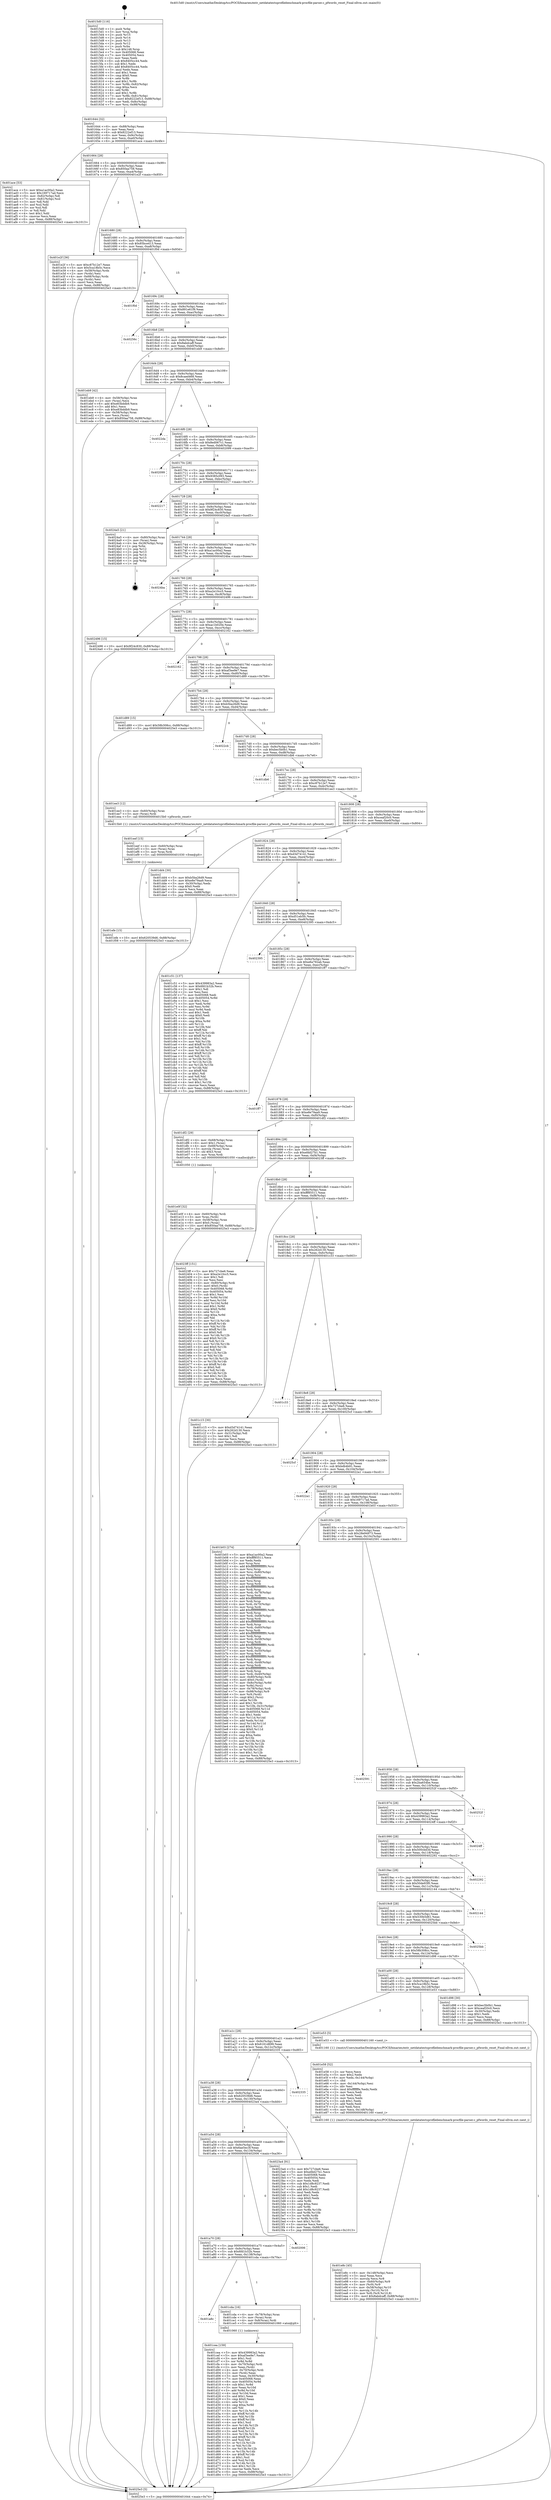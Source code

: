 digraph "0x4015d0" {
  label = "0x4015d0 (/mnt/c/Users/mathe/Desktop/tcc/POCII/binaries/extr_netdatatestsprofilebenchmark-procfile-parser.c_pfwords_reset_Final-ollvm.out::main(0))"
  labelloc = "t"
  node[shape=record]

  Entry [label="",width=0.3,height=0.3,shape=circle,fillcolor=black,style=filled]
  "0x401644" [label="{
     0x401644 [32]\l
     | [instrs]\l
     &nbsp;&nbsp;0x401644 \<+6\>: mov -0x88(%rbp),%eax\l
     &nbsp;&nbsp;0x40164a \<+2\>: mov %eax,%ecx\l
     &nbsp;&nbsp;0x40164c \<+6\>: sub $0x8222ef13,%ecx\l
     &nbsp;&nbsp;0x401652 \<+6\>: mov %eax,-0x9c(%rbp)\l
     &nbsp;&nbsp;0x401658 \<+6\>: mov %ecx,-0xa0(%rbp)\l
     &nbsp;&nbsp;0x40165e \<+6\>: je 0000000000401ace \<main+0x4fe\>\l
  }"]
  "0x401ace" [label="{
     0x401ace [53]\l
     | [instrs]\l
     &nbsp;&nbsp;0x401ace \<+5\>: mov $0xa1ac00a2,%eax\l
     &nbsp;&nbsp;0x401ad3 \<+5\>: mov $0x169717ad,%ecx\l
     &nbsp;&nbsp;0x401ad8 \<+6\>: mov -0x82(%rbp),%dl\l
     &nbsp;&nbsp;0x401ade \<+7\>: mov -0x81(%rbp),%sil\l
     &nbsp;&nbsp;0x401ae5 \<+3\>: mov %dl,%dil\l
     &nbsp;&nbsp;0x401ae8 \<+3\>: and %sil,%dil\l
     &nbsp;&nbsp;0x401aeb \<+3\>: xor %sil,%dl\l
     &nbsp;&nbsp;0x401aee \<+3\>: or %dl,%dil\l
     &nbsp;&nbsp;0x401af1 \<+4\>: test $0x1,%dil\l
     &nbsp;&nbsp;0x401af5 \<+3\>: cmovne %ecx,%eax\l
     &nbsp;&nbsp;0x401af8 \<+6\>: mov %eax,-0x88(%rbp)\l
     &nbsp;&nbsp;0x401afe \<+5\>: jmp 00000000004025e3 \<main+0x1013\>\l
  }"]
  "0x401664" [label="{
     0x401664 [28]\l
     | [instrs]\l
     &nbsp;&nbsp;0x401664 \<+5\>: jmp 0000000000401669 \<main+0x99\>\l
     &nbsp;&nbsp;0x401669 \<+6\>: mov -0x9c(%rbp),%eax\l
     &nbsp;&nbsp;0x40166f \<+5\>: sub $0x850aa758,%eax\l
     &nbsp;&nbsp;0x401674 \<+6\>: mov %eax,-0xa4(%rbp)\l
     &nbsp;&nbsp;0x40167a \<+6\>: je 0000000000401e2f \<main+0x85f\>\l
  }"]
  "0x4025e3" [label="{
     0x4025e3 [5]\l
     | [instrs]\l
     &nbsp;&nbsp;0x4025e3 \<+5\>: jmp 0000000000401644 \<main+0x74\>\l
  }"]
  "0x4015d0" [label="{
     0x4015d0 [116]\l
     | [instrs]\l
     &nbsp;&nbsp;0x4015d0 \<+1\>: push %rbp\l
     &nbsp;&nbsp;0x4015d1 \<+3\>: mov %rsp,%rbp\l
     &nbsp;&nbsp;0x4015d4 \<+2\>: push %r15\l
     &nbsp;&nbsp;0x4015d6 \<+2\>: push %r14\l
     &nbsp;&nbsp;0x4015d8 \<+2\>: push %r13\l
     &nbsp;&nbsp;0x4015da \<+2\>: push %r12\l
     &nbsp;&nbsp;0x4015dc \<+1\>: push %rbx\l
     &nbsp;&nbsp;0x4015dd \<+7\>: sub $0x148,%rsp\l
     &nbsp;&nbsp;0x4015e4 \<+7\>: mov 0x405068,%eax\l
     &nbsp;&nbsp;0x4015eb \<+7\>: mov 0x405054,%ecx\l
     &nbsp;&nbsp;0x4015f2 \<+2\>: mov %eax,%edx\l
     &nbsp;&nbsp;0x4015f4 \<+6\>: sub $0x8405cc44,%edx\l
     &nbsp;&nbsp;0x4015fa \<+3\>: sub $0x1,%edx\l
     &nbsp;&nbsp;0x4015fd \<+6\>: add $0x8405cc44,%edx\l
     &nbsp;&nbsp;0x401603 \<+3\>: imul %edx,%eax\l
     &nbsp;&nbsp;0x401606 \<+3\>: and $0x1,%eax\l
     &nbsp;&nbsp;0x401609 \<+3\>: cmp $0x0,%eax\l
     &nbsp;&nbsp;0x40160c \<+4\>: sete %r8b\l
     &nbsp;&nbsp;0x401610 \<+4\>: and $0x1,%r8b\l
     &nbsp;&nbsp;0x401614 \<+7\>: mov %r8b,-0x82(%rbp)\l
     &nbsp;&nbsp;0x40161b \<+3\>: cmp $0xa,%ecx\l
     &nbsp;&nbsp;0x40161e \<+4\>: setl %r8b\l
     &nbsp;&nbsp;0x401622 \<+4\>: and $0x1,%r8b\l
     &nbsp;&nbsp;0x401626 \<+7\>: mov %r8b,-0x81(%rbp)\l
     &nbsp;&nbsp;0x40162d \<+10\>: movl $0x8222ef13,-0x88(%rbp)\l
     &nbsp;&nbsp;0x401637 \<+6\>: mov %edi,-0x8c(%rbp)\l
     &nbsp;&nbsp;0x40163d \<+7\>: mov %rsi,-0x98(%rbp)\l
  }"]
  Exit [label="",width=0.3,height=0.3,shape=circle,fillcolor=black,style=filled,peripheries=2]
  "0x401e2f" [label="{
     0x401e2f [36]\l
     | [instrs]\l
     &nbsp;&nbsp;0x401e2f \<+5\>: mov $0xc87b12e7,%eax\l
     &nbsp;&nbsp;0x401e34 \<+5\>: mov $0x5ca18b5c,%ecx\l
     &nbsp;&nbsp;0x401e39 \<+4\>: mov -0x58(%rbp),%rdx\l
     &nbsp;&nbsp;0x401e3d \<+2\>: mov (%rdx),%esi\l
     &nbsp;&nbsp;0x401e3f \<+4\>: mov -0x68(%rbp),%rdx\l
     &nbsp;&nbsp;0x401e43 \<+2\>: cmp (%rdx),%esi\l
     &nbsp;&nbsp;0x401e45 \<+3\>: cmovl %ecx,%eax\l
     &nbsp;&nbsp;0x401e48 \<+6\>: mov %eax,-0x88(%rbp)\l
     &nbsp;&nbsp;0x401e4e \<+5\>: jmp 00000000004025e3 \<main+0x1013\>\l
  }"]
  "0x401680" [label="{
     0x401680 [28]\l
     | [instrs]\l
     &nbsp;&nbsp;0x401680 \<+5\>: jmp 0000000000401685 \<main+0xb5\>\l
     &nbsp;&nbsp;0x401685 \<+6\>: mov -0x9c(%rbp),%eax\l
     &nbsp;&nbsp;0x40168b \<+5\>: sub $0x85bce413,%eax\l
     &nbsp;&nbsp;0x401690 \<+6\>: mov %eax,-0xa8(%rbp)\l
     &nbsp;&nbsp;0x401696 \<+6\>: je 0000000000401f0d \<main+0x93d\>\l
  }"]
  "0x401efe" [label="{
     0x401efe [15]\l
     | [instrs]\l
     &nbsp;&nbsp;0x401efe \<+10\>: movl $0x620539d6,-0x88(%rbp)\l
     &nbsp;&nbsp;0x401f08 \<+5\>: jmp 00000000004025e3 \<main+0x1013\>\l
  }"]
  "0x401f0d" [label="{
     0x401f0d\l
  }", style=dashed]
  "0x40169c" [label="{
     0x40169c [28]\l
     | [instrs]\l
     &nbsp;&nbsp;0x40169c \<+5\>: jmp 00000000004016a1 \<main+0xd1\>\l
     &nbsp;&nbsp;0x4016a1 \<+6\>: mov -0x9c(%rbp),%eax\l
     &nbsp;&nbsp;0x4016a7 \<+5\>: sub $0x891e61f9,%eax\l
     &nbsp;&nbsp;0x4016ac \<+6\>: mov %eax,-0xac(%rbp)\l
     &nbsp;&nbsp;0x4016b2 \<+6\>: je 000000000040256c \<main+0xf9c\>\l
  }"]
  "0x401eef" [label="{
     0x401eef [15]\l
     | [instrs]\l
     &nbsp;&nbsp;0x401eef \<+4\>: mov -0x60(%rbp),%rax\l
     &nbsp;&nbsp;0x401ef3 \<+3\>: mov (%rax),%rax\l
     &nbsp;&nbsp;0x401ef6 \<+3\>: mov %rax,%rdi\l
     &nbsp;&nbsp;0x401ef9 \<+5\>: call 0000000000401030 \<free@plt\>\l
     | [calls]\l
     &nbsp;&nbsp;0x401030 \{1\} (unknown)\l
  }"]
  "0x40256c" [label="{
     0x40256c\l
  }", style=dashed]
  "0x4016b8" [label="{
     0x4016b8 [28]\l
     | [instrs]\l
     &nbsp;&nbsp;0x4016b8 \<+5\>: jmp 00000000004016bd \<main+0xed\>\l
     &nbsp;&nbsp;0x4016bd \<+6\>: mov -0x9c(%rbp),%eax\l
     &nbsp;&nbsp;0x4016c3 \<+5\>: sub $0x8abdcaff,%eax\l
     &nbsp;&nbsp;0x4016c8 \<+6\>: mov %eax,-0xb0(%rbp)\l
     &nbsp;&nbsp;0x4016ce \<+6\>: je 0000000000401eb9 \<main+0x8e9\>\l
  }"]
  "0x401e8c" [label="{
     0x401e8c [45]\l
     | [instrs]\l
     &nbsp;&nbsp;0x401e8c \<+6\>: mov -0x148(%rbp),%ecx\l
     &nbsp;&nbsp;0x401e92 \<+3\>: imul %eax,%ecx\l
     &nbsp;&nbsp;0x401e95 \<+3\>: movslq %ecx,%r8\l
     &nbsp;&nbsp;0x401e98 \<+4\>: mov -0x60(%rbp),%r9\l
     &nbsp;&nbsp;0x401e9c \<+3\>: mov (%r9),%r9\l
     &nbsp;&nbsp;0x401e9f \<+4\>: mov -0x58(%rbp),%r10\l
     &nbsp;&nbsp;0x401ea3 \<+3\>: movslq (%r10),%r10\l
     &nbsp;&nbsp;0x401ea6 \<+4\>: mov %r8,(%r9,%r10,8)\l
     &nbsp;&nbsp;0x401eaa \<+10\>: movl $0x8abdcaff,-0x88(%rbp)\l
     &nbsp;&nbsp;0x401eb4 \<+5\>: jmp 00000000004025e3 \<main+0x1013\>\l
  }"]
  "0x401eb9" [label="{
     0x401eb9 [42]\l
     | [instrs]\l
     &nbsp;&nbsp;0x401eb9 \<+4\>: mov -0x58(%rbp),%rax\l
     &nbsp;&nbsp;0x401ebd \<+2\>: mov (%rax),%ecx\l
     &nbsp;&nbsp;0x401ebf \<+6\>: add $0xe83bddb9,%ecx\l
     &nbsp;&nbsp;0x401ec5 \<+3\>: add $0x1,%ecx\l
     &nbsp;&nbsp;0x401ec8 \<+6\>: sub $0xe83bddb9,%ecx\l
     &nbsp;&nbsp;0x401ece \<+4\>: mov -0x58(%rbp),%rax\l
     &nbsp;&nbsp;0x401ed2 \<+2\>: mov %ecx,(%rax)\l
     &nbsp;&nbsp;0x401ed4 \<+10\>: movl $0x850aa758,-0x88(%rbp)\l
     &nbsp;&nbsp;0x401ede \<+5\>: jmp 00000000004025e3 \<main+0x1013\>\l
  }"]
  "0x4016d4" [label="{
     0x4016d4 [28]\l
     | [instrs]\l
     &nbsp;&nbsp;0x4016d4 \<+5\>: jmp 00000000004016d9 \<main+0x109\>\l
     &nbsp;&nbsp;0x4016d9 \<+6\>: mov -0x9c(%rbp),%eax\l
     &nbsp;&nbsp;0x4016df \<+5\>: sub $0x8caed468,%eax\l
     &nbsp;&nbsp;0x4016e4 \<+6\>: mov %eax,-0xb4(%rbp)\l
     &nbsp;&nbsp;0x4016ea \<+6\>: je 00000000004022da \<main+0xd0a\>\l
  }"]
  "0x401e58" [label="{
     0x401e58 [52]\l
     | [instrs]\l
     &nbsp;&nbsp;0x401e58 \<+2\>: xor %ecx,%ecx\l
     &nbsp;&nbsp;0x401e5a \<+5\>: mov $0x2,%edx\l
     &nbsp;&nbsp;0x401e5f \<+6\>: mov %edx,-0x144(%rbp)\l
     &nbsp;&nbsp;0x401e65 \<+1\>: cltd\l
     &nbsp;&nbsp;0x401e66 \<+6\>: mov -0x144(%rbp),%esi\l
     &nbsp;&nbsp;0x401e6c \<+2\>: idiv %esi\l
     &nbsp;&nbsp;0x401e6e \<+6\>: imul $0xfffffffe,%edx,%edx\l
     &nbsp;&nbsp;0x401e74 \<+2\>: mov %ecx,%edi\l
     &nbsp;&nbsp;0x401e76 \<+2\>: sub %edx,%edi\l
     &nbsp;&nbsp;0x401e78 \<+2\>: mov %ecx,%edx\l
     &nbsp;&nbsp;0x401e7a \<+3\>: sub $0x1,%edx\l
     &nbsp;&nbsp;0x401e7d \<+2\>: add %edx,%edi\l
     &nbsp;&nbsp;0x401e7f \<+2\>: sub %edi,%ecx\l
     &nbsp;&nbsp;0x401e81 \<+6\>: mov %ecx,-0x148(%rbp)\l
     &nbsp;&nbsp;0x401e87 \<+5\>: call 0000000000401160 \<next_i\>\l
     | [calls]\l
     &nbsp;&nbsp;0x401160 \{1\} (/mnt/c/Users/mathe/Desktop/tcc/POCII/binaries/extr_netdatatestsprofilebenchmark-procfile-parser.c_pfwords_reset_Final-ollvm.out::next_i)\l
  }"]
  "0x4022da" [label="{
     0x4022da\l
  }", style=dashed]
  "0x4016f0" [label="{
     0x4016f0 [28]\l
     | [instrs]\l
     &nbsp;&nbsp;0x4016f0 \<+5\>: jmp 00000000004016f5 \<main+0x125\>\l
     &nbsp;&nbsp;0x4016f5 \<+6\>: mov -0x9c(%rbp),%eax\l
     &nbsp;&nbsp;0x4016fb \<+5\>: sub $0x8ed067c1,%eax\l
     &nbsp;&nbsp;0x401700 \<+6\>: mov %eax,-0xb8(%rbp)\l
     &nbsp;&nbsp;0x401706 \<+6\>: je 0000000000402099 \<main+0xac9\>\l
  }"]
  "0x401e0f" [label="{
     0x401e0f [32]\l
     | [instrs]\l
     &nbsp;&nbsp;0x401e0f \<+4\>: mov -0x60(%rbp),%rdi\l
     &nbsp;&nbsp;0x401e13 \<+3\>: mov %rax,(%rdi)\l
     &nbsp;&nbsp;0x401e16 \<+4\>: mov -0x58(%rbp),%rax\l
     &nbsp;&nbsp;0x401e1a \<+6\>: movl $0x0,(%rax)\l
     &nbsp;&nbsp;0x401e20 \<+10\>: movl $0x850aa758,-0x88(%rbp)\l
     &nbsp;&nbsp;0x401e2a \<+5\>: jmp 00000000004025e3 \<main+0x1013\>\l
  }"]
  "0x402099" [label="{
     0x402099\l
  }", style=dashed]
  "0x40170c" [label="{
     0x40170c [28]\l
     | [instrs]\l
     &nbsp;&nbsp;0x40170c \<+5\>: jmp 0000000000401711 \<main+0x141\>\l
     &nbsp;&nbsp;0x401711 \<+6\>: mov -0x9c(%rbp),%eax\l
     &nbsp;&nbsp;0x401717 \<+5\>: sub $0x9385c093,%eax\l
     &nbsp;&nbsp;0x40171c \<+6\>: mov %eax,-0xbc(%rbp)\l
     &nbsp;&nbsp;0x401722 \<+6\>: je 0000000000402217 \<main+0xc47\>\l
  }"]
  "0x401cea" [label="{
     0x401cea [159]\l
     | [instrs]\l
     &nbsp;&nbsp;0x401cea \<+5\>: mov $0x439983a2,%ecx\l
     &nbsp;&nbsp;0x401cef \<+5\>: mov $0xaf3ee9e7,%edx\l
     &nbsp;&nbsp;0x401cf4 \<+3\>: mov $0x1,%sil\l
     &nbsp;&nbsp;0x401cf7 \<+3\>: xor %r8d,%r8d\l
     &nbsp;&nbsp;0x401cfa \<+4\>: mov -0x70(%rbp),%rdi\l
     &nbsp;&nbsp;0x401cfe \<+2\>: mov %eax,(%rdi)\l
     &nbsp;&nbsp;0x401d00 \<+4\>: mov -0x70(%rbp),%rdi\l
     &nbsp;&nbsp;0x401d04 \<+2\>: mov (%rdi),%eax\l
     &nbsp;&nbsp;0x401d06 \<+3\>: mov %eax,-0x30(%rbp)\l
     &nbsp;&nbsp;0x401d09 \<+7\>: mov 0x405068,%eax\l
     &nbsp;&nbsp;0x401d10 \<+8\>: mov 0x405054,%r9d\l
     &nbsp;&nbsp;0x401d18 \<+4\>: sub $0x1,%r8d\l
     &nbsp;&nbsp;0x401d1c \<+3\>: mov %eax,%r10d\l
     &nbsp;&nbsp;0x401d1f \<+3\>: add %r8d,%r10d\l
     &nbsp;&nbsp;0x401d22 \<+4\>: imul %r10d,%eax\l
     &nbsp;&nbsp;0x401d26 \<+3\>: and $0x1,%eax\l
     &nbsp;&nbsp;0x401d29 \<+3\>: cmp $0x0,%eax\l
     &nbsp;&nbsp;0x401d2c \<+4\>: sete %r11b\l
     &nbsp;&nbsp;0x401d30 \<+4\>: cmp $0xa,%r9d\l
     &nbsp;&nbsp;0x401d34 \<+3\>: setl %bl\l
     &nbsp;&nbsp;0x401d37 \<+3\>: mov %r11b,%r14b\l
     &nbsp;&nbsp;0x401d3a \<+4\>: xor $0xff,%r14b\l
     &nbsp;&nbsp;0x401d3e \<+3\>: mov %bl,%r15b\l
     &nbsp;&nbsp;0x401d41 \<+4\>: xor $0xff,%r15b\l
     &nbsp;&nbsp;0x401d45 \<+4\>: xor $0x1,%sil\l
     &nbsp;&nbsp;0x401d49 \<+3\>: mov %r14b,%r12b\l
     &nbsp;&nbsp;0x401d4c \<+4\>: and $0xff,%r12b\l
     &nbsp;&nbsp;0x401d50 \<+3\>: and %sil,%r11b\l
     &nbsp;&nbsp;0x401d53 \<+3\>: mov %r15b,%r13b\l
     &nbsp;&nbsp;0x401d56 \<+4\>: and $0xff,%r13b\l
     &nbsp;&nbsp;0x401d5a \<+3\>: and %sil,%bl\l
     &nbsp;&nbsp;0x401d5d \<+3\>: or %r11b,%r12b\l
     &nbsp;&nbsp;0x401d60 \<+3\>: or %bl,%r13b\l
     &nbsp;&nbsp;0x401d63 \<+3\>: xor %r13b,%r12b\l
     &nbsp;&nbsp;0x401d66 \<+3\>: or %r15b,%r14b\l
     &nbsp;&nbsp;0x401d69 \<+4\>: xor $0xff,%r14b\l
     &nbsp;&nbsp;0x401d6d \<+4\>: or $0x1,%sil\l
     &nbsp;&nbsp;0x401d71 \<+3\>: and %sil,%r14b\l
     &nbsp;&nbsp;0x401d74 \<+3\>: or %r14b,%r12b\l
     &nbsp;&nbsp;0x401d77 \<+4\>: test $0x1,%r12b\l
     &nbsp;&nbsp;0x401d7b \<+3\>: cmovne %edx,%ecx\l
     &nbsp;&nbsp;0x401d7e \<+6\>: mov %ecx,-0x88(%rbp)\l
     &nbsp;&nbsp;0x401d84 \<+5\>: jmp 00000000004025e3 \<main+0x1013\>\l
  }"]
  "0x402217" [label="{
     0x402217\l
  }", style=dashed]
  "0x401728" [label="{
     0x401728 [28]\l
     | [instrs]\l
     &nbsp;&nbsp;0x401728 \<+5\>: jmp 000000000040172d \<main+0x15d\>\l
     &nbsp;&nbsp;0x40172d \<+6\>: mov -0x9c(%rbp),%eax\l
     &nbsp;&nbsp;0x401733 \<+5\>: sub $0x9f24c830,%eax\l
     &nbsp;&nbsp;0x401738 \<+6\>: mov %eax,-0xc0(%rbp)\l
     &nbsp;&nbsp;0x40173e \<+6\>: je 00000000004024a5 \<main+0xed5\>\l
  }"]
  "0x401a8c" [label="{
     0x401a8c\l
  }", style=dashed]
  "0x4024a5" [label="{
     0x4024a5 [21]\l
     | [instrs]\l
     &nbsp;&nbsp;0x4024a5 \<+4\>: mov -0x80(%rbp),%rax\l
     &nbsp;&nbsp;0x4024a9 \<+2\>: mov (%rax),%eax\l
     &nbsp;&nbsp;0x4024ab \<+4\>: lea -0x28(%rbp),%rsp\l
     &nbsp;&nbsp;0x4024af \<+1\>: pop %rbx\l
     &nbsp;&nbsp;0x4024b0 \<+2\>: pop %r12\l
     &nbsp;&nbsp;0x4024b2 \<+2\>: pop %r13\l
     &nbsp;&nbsp;0x4024b4 \<+2\>: pop %r14\l
     &nbsp;&nbsp;0x4024b6 \<+2\>: pop %r15\l
     &nbsp;&nbsp;0x4024b8 \<+1\>: pop %rbp\l
     &nbsp;&nbsp;0x4024b9 \<+1\>: ret\l
  }"]
  "0x401744" [label="{
     0x401744 [28]\l
     | [instrs]\l
     &nbsp;&nbsp;0x401744 \<+5\>: jmp 0000000000401749 \<main+0x179\>\l
     &nbsp;&nbsp;0x401749 \<+6\>: mov -0x9c(%rbp),%eax\l
     &nbsp;&nbsp;0x40174f \<+5\>: sub $0xa1ac00a2,%eax\l
     &nbsp;&nbsp;0x401754 \<+6\>: mov %eax,-0xc4(%rbp)\l
     &nbsp;&nbsp;0x40175a \<+6\>: je 00000000004024ba \<main+0xeea\>\l
  }"]
  "0x401cda" [label="{
     0x401cda [16]\l
     | [instrs]\l
     &nbsp;&nbsp;0x401cda \<+4\>: mov -0x78(%rbp),%rax\l
     &nbsp;&nbsp;0x401cde \<+3\>: mov (%rax),%rax\l
     &nbsp;&nbsp;0x401ce1 \<+4\>: mov 0x8(%rax),%rdi\l
     &nbsp;&nbsp;0x401ce5 \<+5\>: call 0000000000401060 \<atoi@plt\>\l
     | [calls]\l
     &nbsp;&nbsp;0x401060 \{1\} (unknown)\l
  }"]
  "0x4024ba" [label="{
     0x4024ba\l
  }", style=dashed]
  "0x401760" [label="{
     0x401760 [28]\l
     | [instrs]\l
     &nbsp;&nbsp;0x401760 \<+5\>: jmp 0000000000401765 \<main+0x195\>\l
     &nbsp;&nbsp;0x401765 \<+6\>: mov -0x9c(%rbp),%eax\l
     &nbsp;&nbsp;0x40176b \<+5\>: sub $0xa2e10cc5,%eax\l
     &nbsp;&nbsp;0x401770 \<+6\>: mov %eax,-0xc8(%rbp)\l
     &nbsp;&nbsp;0x401776 \<+6\>: je 0000000000402496 \<main+0xec6\>\l
  }"]
  "0x401a70" [label="{
     0x401a70 [28]\l
     | [instrs]\l
     &nbsp;&nbsp;0x401a70 \<+5\>: jmp 0000000000401a75 \<main+0x4a5\>\l
     &nbsp;&nbsp;0x401a75 \<+6\>: mov -0x9c(%rbp),%eax\l
     &nbsp;&nbsp;0x401a7b \<+5\>: sub $0x6fd1b32b,%eax\l
     &nbsp;&nbsp;0x401a80 \<+6\>: mov %eax,-0x138(%rbp)\l
     &nbsp;&nbsp;0x401a86 \<+6\>: je 0000000000401cda \<main+0x70a\>\l
  }"]
  "0x402496" [label="{
     0x402496 [15]\l
     | [instrs]\l
     &nbsp;&nbsp;0x402496 \<+10\>: movl $0x9f24c830,-0x88(%rbp)\l
     &nbsp;&nbsp;0x4024a0 \<+5\>: jmp 00000000004025e3 \<main+0x1013\>\l
  }"]
  "0x40177c" [label="{
     0x40177c [28]\l
     | [instrs]\l
     &nbsp;&nbsp;0x40177c \<+5\>: jmp 0000000000401781 \<main+0x1b1\>\l
     &nbsp;&nbsp;0x401781 \<+6\>: mov -0x9c(%rbp),%eax\l
     &nbsp;&nbsp;0x401787 \<+5\>: sub $0xac1b020e,%eax\l
     &nbsp;&nbsp;0x40178c \<+6\>: mov %eax,-0xcc(%rbp)\l
     &nbsp;&nbsp;0x401792 \<+6\>: je 0000000000402162 \<main+0xb92\>\l
  }"]
  "0x402006" [label="{
     0x402006\l
  }", style=dashed]
  "0x402162" [label="{
     0x402162\l
  }", style=dashed]
  "0x401798" [label="{
     0x401798 [28]\l
     | [instrs]\l
     &nbsp;&nbsp;0x401798 \<+5\>: jmp 000000000040179d \<main+0x1cd\>\l
     &nbsp;&nbsp;0x40179d \<+6\>: mov -0x9c(%rbp),%eax\l
     &nbsp;&nbsp;0x4017a3 \<+5\>: sub $0xaf3ee9e7,%eax\l
     &nbsp;&nbsp;0x4017a8 \<+6\>: mov %eax,-0xd0(%rbp)\l
     &nbsp;&nbsp;0x4017ae \<+6\>: je 0000000000401d89 \<main+0x7b9\>\l
  }"]
  "0x401a54" [label="{
     0x401a54 [28]\l
     | [instrs]\l
     &nbsp;&nbsp;0x401a54 \<+5\>: jmp 0000000000401a59 \<main+0x489\>\l
     &nbsp;&nbsp;0x401a59 \<+6\>: mov -0x9c(%rbp),%eax\l
     &nbsp;&nbsp;0x401a5f \<+5\>: sub $0x6ae5ec3f,%eax\l
     &nbsp;&nbsp;0x401a64 \<+6\>: mov %eax,-0x134(%rbp)\l
     &nbsp;&nbsp;0x401a6a \<+6\>: je 0000000000402006 \<main+0xa36\>\l
  }"]
  "0x401d89" [label="{
     0x401d89 [15]\l
     | [instrs]\l
     &nbsp;&nbsp;0x401d89 \<+10\>: movl $0x58b308cc,-0x88(%rbp)\l
     &nbsp;&nbsp;0x401d93 \<+5\>: jmp 00000000004025e3 \<main+0x1013\>\l
  }"]
  "0x4017b4" [label="{
     0x4017b4 [28]\l
     | [instrs]\l
     &nbsp;&nbsp;0x4017b4 \<+5\>: jmp 00000000004017b9 \<main+0x1e9\>\l
     &nbsp;&nbsp;0x4017b9 \<+6\>: mov -0x9c(%rbp),%eax\l
     &nbsp;&nbsp;0x4017bf \<+5\>: sub $0xb5ba26d9,%eax\l
     &nbsp;&nbsp;0x4017c4 \<+6\>: mov %eax,-0xd4(%rbp)\l
     &nbsp;&nbsp;0x4017ca \<+6\>: je 00000000004022cb \<main+0xcfb\>\l
  }"]
  "0x4023a4" [label="{
     0x4023a4 [91]\l
     | [instrs]\l
     &nbsp;&nbsp;0x4023a4 \<+5\>: mov $0x727cbe6,%eax\l
     &nbsp;&nbsp;0x4023a9 \<+5\>: mov $0xefdd27b1,%ecx\l
     &nbsp;&nbsp;0x4023ae \<+7\>: mov 0x405068,%edx\l
     &nbsp;&nbsp;0x4023b5 \<+7\>: mov 0x405054,%esi\l
     &nbsp;&nbsp;0x4023bc \<+2\>: mov %edx,%edi\l
     &nbsp;&nbsp;0x4023be \<+6\>: sub $0x1d8c9237,%edi\l
     &nbsp;&nbsp;0x4023c4 \<+3\>: sub $0x1,%edi\l
     &nbsp;&nbsp;0x4023c7 \<+6\>: add $0x1d8c9237,%edi\l
     &nbsp;&nbsp;0x4023cd \<+3\>: imul %edi,%edx\l
     &nbsp;&nbsp;0x4023d0 \<+3\>: and $0x1,%edx\l
     &nbsp;&nbsp;0x4023d3 \<+3\>: cmp $0x0,%edx\l
     &nbsp;&nbsp;0x4023d6 \<+4\>: sete %r8b\l
     &nbsp;&nbsp;0x4023da \<+3\>: cmp $0xa,%esi\l
     &nbsp;&nbsp;0x4023dd \<+4\>: setl %r9b\l
     &nbsp;&nbsp;0x4023e1 \<+3\>: mov %r8b,%r10b\l
     &nbsp;&nbsp;0x4023e4 \<+3\>: and %r9b,%r10b\l
     &nbsp;&nbsp;0x4023e7 \<+3\>: xor %r9b,%r8b\l
     &nbsp;&nbsp;0x4023ea \<+3\>: or %r8b,%r10b\l
     &nbsp;&nbsp;0x4023ed \<+4\>: test $0x1,%r10b\l
     &nbsp;&nbsp;0x4023f1 \<+3\>: cmovne %ecx,%eax\l
     &nbsp;&nbsp;0x4023f4 \<+6\>: mov %eax,-0x88(%rbp)\l
     &nbsp;&nbsp;0x4023fa \<+5\>: jmp 00000000004025e3 \<main+0x1013\>\l
  }"]
  "0x4022cb" [label="{
     0x4022cb\l
  }", style=dashed]
  "0x4017d0" [label="{
     0x4017d0 [28]\l
     | [instrs]\l
     &nbsp;&nbsp;0x4017d0 \<+5\>: jmp 00000000004017d5 \<main+0x205\>\l
     &nbsp;&nbsp;0x4017d5 \<+6\>: mov -0x9c(%rbp),%eax\l
     &nbsp;&nbsp;0x4017db \<+5\>: sub $0xbec5b0b1,%eax\l
     &nbsp;&nbsp;0x4017e0 \<+6\>: mov %eax,-0xd8(%rbp)\l
     &nbsp;&nbsp;0x4017e6 \<+6\>: je 0000000000401db6 \<main+0x7e6\>\l
  }"]
  "0x401a38" [label="{
     0x401a38 [28]\l
     | [instrs]\l
     &nbsp;&nbsp;0x401a38 \<+5\>: jmp 0000000000401a3d \<main+0x46d\>\l
     &nbsp;&nbsp;0x401a3d \<+6\>: mov -0x9c(%rbp),%eax\l
     &nbsp;&nbsp;0x401a43 \<+5\>: sub $0x620539d6,%eax\l
     &nbsp;&nbsp;0x401a48 \<+6\>: mov %eax,-0x130(%rbp)\l
     &nbsp;&nbsp;0x401a4e \<+6\>: je 00000000004023a4 \<main+0xdd4\>\l
  }"]
  "0x401db6" [label="{
     0x401db6\l
  }", style=dashed]
  "0x4017ec" [label="{
     0x4017ec [28]\l
     | [instrs]\l
     &nbsp;&nbsp;0x4017ec \<+5\>: jmp 00000000004017f1 \<main+0x221\>\l
     &nbsp;&nbsp;0x4017f1 \<+6\>: mov -0x9c(%rbp),%eax\l
     &nbsp;&nbsp;0x4017f7 \<+5\>: sub $0xc87b12e7,%eax\l
     &nbsp;&nbsp;0x4017fc \<+6\>: mov %eax,-0xdc(%rbp)\l
     &nbsp;&nbsp;0x401802 \<+6\>: je 0000000000401ee3 \<main+0x913\>\l
  }"]
  "0x402335" [label="{
     0x402335\l
  }", style=dashed]
  "0x401ee3" [label="{
     0x401ee3 [12]\l
     | [instrs]\l
     &nbsp;&nbsp;0x401ee3 \<+4\>: mov -0x60(%rbp),%rax\l
     &nbsp;&nbsp;0x401ee7 \<+3\>: mov (%rax),%rdi\l
     &nbsp;&nbsp;0x401eea \<+5\>: call 00000000004015b0 \<pfwords_reset\>\l
     | [calls]\l
     &nbsp;&nbsp;0x4015b0 \{1\} (/mnt/c/Users/mathe/Desktop/tcc/POCII/binaries/extr_netdatatestsprofilebenchmark-procfile-parser.c_pfwords_reset_Final-ollvm.out::pfwords_reset)\l
  }"]
  "0x401808" [label="{
     0x401808 [28]\l
     | [instrs]\l
     &nbsp;&nbsp;0x401808 \<+5\>: jmp 000000000040180d \<main+0x23d\>\l
     &nbsp;&nbsp;0x40180d \<+6\>: mov -0x9c(%rbp),%eax\l
     &nbsp;&nbsp;0x401813 \<+5\>: sub $0xceaf20c0,%eax\l
     &nbsp;&nbsp;0x401818 \<+6\>: mov %eax,-0xe0(%rbp)\l
     &nbsp;&nbsp;0x40181e \<+6\>: je 0000000000401dd4 \<main+0x804\>\l
  }"]
  "0x401a1c" [label="{
     0x401a1c [28]\l
     | [instrs]\l
     &nbsp;&nbsp;0x401a1c \<+5\>: jmp 0000000000401a21 \<main+0x451\>\l
     &nbsp;&nbsp;0x401a21 \<+6\>: mov -0x9c(%rbp),%eax\l
     &nbsp;&nbsp;0x401a27 \<+5\>: sub $0x6161d699,%eax\l
     &nbsp;&nbsp;0x401a2c \<+6\>: mov %eax,-0x12c(%rbp)\l
     &nbsp;&nbsp;0x401a32 \<+6\>: je 0000000000402335 \<main+0xd65\>\l
  }"]
  "0x401dd4" [label="{
     0x401dd4 [30]\l
     | [instrs]\l
     &nbsp;&nbsp;0x401dd4 \<+5\>: mov $0xb5ba26d9,%eax\l
     &nbsp;&nbsp;0x401dd9 \<+5\>: mov $0xe8e79aa9,%ecx\l
     &nbsp;&nbsp;0x401dde \<+3\>: mov -0x30(%rbp),%edx\l
     &nbsp;&nbsp;0x401de1 \<+3\>: cmp $0x0,%edx\l
     &nbsp;&nbsp;0x401de4 \<+3\>: cmove %ecx,%eax\l
     &nbsp;&nbsp;0x401de7 \<+6\>: mov %eax,-0x88(%rbp)\l
     &nbsp;&nbsp;0x401ded \<+5\>: jmp 00000000004025e3 \<main+0x1013\>\l
  }"]
  "0x401824" [label="{
     0x401824 [28]\l
     | [instrs]\l
     &nbsp;&nbsp;0x401824 \<+5\>: jmp 0000000000401829 \<main+0x259\>\l
     &nbsp;&nbsp;0x401829 \<+6\>: mov -0x9c(%rbp),%eax\l
     &nbsp;&nbsp;0x40182f \<+5\>: sub $0xd3d74141,%eax\l
     &nbsp;&nbsp;0x401834 \<+6\>: mov %eax,-0xe4(%rbp)\l
     &nbsp;&nbsp;0x40183a \<+6\>: je 0000000000401c51 \<main+0x681\>\l
  }"]
  "0x401e53" [label="{
     0x401e53 [5]\l
     | [instrs]\l
     &nbsp;&nbsp;0x401e53 \<+5\>: call 0000000000401160 \<next_i\>\l
     | [calls]\l
     &nbsp;&nbsp;0x401160 \{1\} (/mnt/c/Users/mathe/Desktop/tcc/POCII/binaries/extr_netdatatestsprofilebenchmark-procfile-parser.c_pfwords_reset_Final-ollvm.out::next_i)\l
  }"]
  "0x401c51" [label="{
     0x401c51 [137]\l
     | [instrs]\l
     &nbsp;&nbsp;0x401c51 \<+5\>: mov $0x439983a2,%eax\l
     &nbsp;&nbsp;0x401c56 \<+5\>: mov $0x6fd1b32b,%ecx\l
     &nbsp;&nbsp;0x401c5b \<+2\>: mov $0x1,%dl\l
     &nbsp;&nbsp;0x401c5d \<+2\>: xor %esi,%esi\l
     &nbsp;&nbsp;0x401c5f \<+7\>: mov 0x405068,%edi\l
     &nbsp;&nbsp;0x401c66 \<+8\>: mov 0x405054,%r8d\l
     &nbsp;&nbsp;0x401c6e \<+3\>: sub $0x1,%esi\l
     &nbsp;&nbsp;0x401c71 \<+3\>: mov %edi,%r9d\l
     &nbsp;&nbsp;0x401c74 \<+3\>: add %esi,%r9d\l
     &nbsp;&nbsp;0x401c77 \<+4\>: imul %r9d,%edi\l
     &nbsp;&nbsp;0x401c7b \<+3\>: and $0x1,%edi\l
     &nbsp;&nbsp;0x401c7e \<+3\>: cmp $0x0,%edi\l
     &nbsp;&nbsp;0x401c81 \<+4\>: sete %r10b\l
     &nbsp;&nbsp;0x401c85 \<+4\>: cmp $0xa,%r8d\l
     &nbsp;&nbsp;0x401c89 \<+4\>: setl %r11b\l
     &nbsp;&nbsp;0x401c8d \<+3\>: mov %r10b,%bl\l
     &nbsp;&nbsp;0x401c90 \<+3\>: xor $0xff,%bl\l
     &nbsp;&nbsp;0x401c93 \<+3\>: mov %r11b,%r14b\l
     &nbsp;&nbsp;0x401c96 \<+4\>: xor $0xff,%r14b\l
     &nbsp;&nbsp;0x401c9a \<+3\>: xor $0x1,%dl\l
     &nbsp;&nbsp;0x401c9d \<+3\>: mov %bl,%r15b\l
     &nbsp;&nbsp;0x401ca0 \<+4\>: and $0xff,%r15b\l
     &nbsp;&nbsp;0x401ca4 \<+3\>: and %dl,%r10b\l
     &nbsp;&nbsp;0x401ca7 \<+3\>: mov %r14b,%r12b\l
     &nbsp;&nbsp;0x401caa \<+4\>: and $0xff,%r12b\l
     &nbsp;&nbsp;0x401cae \<+3\>: and %dl,%r11b\l
     &nbsp;&nbsp;0x401cb1 \<+3\>: or %r10b,%r15b\l
     &nbsp;&nbsp;0x401cb4 \<+3\>: or %r11b,%r12b\l
     &nbsp;&nbsp;0x401cb7 \<+3\>: xor %r12b,%r15b\l
     &nbsp;&nbsp;0x401cba \<+3\>: or %r14b,%bl\l
     &nbsp;&nbsp;0x401cbd \<+3\>: xor $0xff,%bl\l
     &nbsp;&nbsp;0x401cc0 \<+3\>: or $0x1,%dl\l
     &nbsp;&nbsp;0x401cc3 \<+2\>: and %dl,%bl\l
     &nbsp;&nbsp;0x401cc5 \<+3\>: or %bl,%r15b\l
     &nbsp;&nbsp;0x401cc8 \<+4\>: test $0x1,%r15b\l
     &nbsp;&nbsp;0x401ccc \<+3\>: cmovne %ecx,%eax\l
     &nbsp;&nbsp;0x401ccf \<+6\>: mov %eax,-0x88(%rbp)\l
     &nbsp;&nbsp;0x401cd5 \<+5\>: jmp 00000000004025e3 \<main+0x1013\>\l
  }"]
  "0x401840" [label="{
     0x401840 [28]\l
     | [instrs]\l
     &nbsp;&nbsp;0x401840 \<+5\>: jmp 0000000000401845 \<main+0x275\>\l
     &nbsp;&nbsp;0x401845 \<+6\>: mov -0x9c(%rbp),%eax\l
     &nbsp;&nbsp;0x40184b \<+5\>: sub $0xd51eb5fc,%eax\l
     &nbsp;&nbsp;0x401850 \<+6\>: mov %eax,-0xe8(%rbp)\l
     &nbsp;&nbsp;0x401856 \<+6\>: je 0000000000402395 \<main+0xdc5\>\l
  }"]
  "0x401a00" [label="{
     0x401a00 [28]\l
     | [instrs]\l
     &nbsp;&nbsp;0x401a00 \<+5\>: jmp 0000000000401a05 \<main+0x435\>\l
     &nbsp;&nbsp;0x401a05 \<+6\>: mov -0x9c(%rbp),%eax\l
     &nbsp;&nbsp;0x401a0b \<+5\>: sub $0x5ca18b5c,%eax\l
     &nbsp;&nbsp;0x401a10 \<+6\>: mov %eax,-0x128(%rbp)\l
     &nbsp;&nbsp;0x401a16 \<+6\>: je 0000000000401e53 \<main+0x883\>\l
  }"]
  "0x402395" [label="{
     0x402395\l
  }", style=dashed]
  "0x40185c" [label="{
     0x40185c [28]\l
     | [instrs]\l
     &nbsp;&nbsp;0x40185c \<+5\>: jmp 0000000000401861 \<main+0x291\>\l
     &nbsp;&nbsp;0x401861 \<+6\>: mov -0x9c(%rbp),%eax\l
     &nbsp;&nbsp;0x401867 \<+5\>: sub $0xe6a792ab,%eax\l
     &nbsp;&nbsp;0x40186c \<+6\>: mov %eax,-0xec(%rbp)\l
     &nbsp;&nbsp;0x401872 \<+6\>: je 0000000000401ff7 \<main+0xa27\>\l
  }"]
  "0x401d98" [label="{
     0x401d98 [30]\l
     | [instrs]\l
     &nbsp;&nbsp;0x401d98 \<+5\>: mov $0xbec5b0b1,%eax\l
     &nbsp;&nbsp;0x401d9d \<+5\>: mov $0xceaf20c0,%ecx\l
     &nbsp;&nbsp;0x401da2 \<+3\>: mov -0x30(%rbp),%edx\l
     &nbsp;&nbsp;0x401da5 \<+3\>: cmp $0x1,%edx\l
     &nbsp;&nbsp;0x401da8 \<+3\>: cmovl %ecx,%eax\l
     &nbsp;&nbsp;0x401dab \<+6\>: mov %eax,-0x88(%rbp)\l
     &nbsp;&nbsp;0x401db1 \<+5\>: jmp 00000000004025e3 \<main+0x1013\>\l
  }"]
  "0x401ff7" [label="{
     0x401ff7\l
  }", style=dashed]
  "0x401878" [label="{
     0x401878 [28]\l
     | [instrs]\l
     &nbsp;&nbsp;0x401878 \<+5\>: jmp 000000000040187d \<main+0x2ad\>\l
     &nbsp;&nbsp;0x40187d \<+6\>: mov -0x9c(%rbp),%eax\l
     &nbsp;&nbsp;0x401883 \<+5\>: sub $0xe8e79aa9,%eax\l
     &nbsp;&nbsp;0x401888 \<+6\>: mov %eax,-0xf0(%rbp)\l
     &nbsp;&nbsp;0x40188e \<+6\>: je 0000000000401df2 \<main+0x822\>\l
  }"]
  "0x4019e4" [label="{
     0x4019e4 [28]\l
     | [instrs]\l
     &nbsp;&nbsp;0x4019e4 \<+5\>: jmp 00000000004019e9 \<main+0x419\>\l
     &nbsp;&nbsp;0x4019e9 \<+6\>: mov -0x9c(%rbp),%eax\l
     &nbsp;&nbsp;0x4019ef \<+5\>: sub $0x58b308cc,%eax\l
     &nbsp;&nbsp;0x4019f4 \<+6\>: mov %eax,-0x124(%rbp)\l
     &nbsp;&nbsp;0x4019fa \<+6\>: je 0000000000401d98 \<main+0x7c8\>\l
  }"]
  "0x401df2" [label="{
     0x401df2 [29]\l
     | [instrs]\l
     &nbsp;&nbsp;0x401df2 \<+4\>: mov -0x68(%rbp),%rax\l
     &nbsp;&nbsp;0x401df6 \<+6\>: movl $0x1,(%rax)\l
     &nbsp;&nbsp;0x401dfc \<+4\>: mov -0x68(%rbp),%rax\l
     &nbsp;&nbsp;0x401e00 \<+3\>: movslq (%rax),%rax\l
     &nbsp;&nbsp;0x401e03 \<+4\>: shl $0x3,%rax\l
     &nbsp;&nbsp;0x401e07 \<+3\>: mov %rax,%rdi\l
     &nbsp;&nbsp;0x401e0a \<+5\>: call 0000000000401050 \<malloc@plt\>\l
     | [calls]\l
     &nbsp;&nbsp;0x401050 \{1\} (unknown)\l
  }"]
  "0x401894" [label="{
     0x401894 [28]\l
     | [instrs]\l
     &nbsp;&nbsp;0x401894 \<+5\>: jmp 0000000000401899 \<main+0x2c9\>\l
     &nbsp;&nbsp;0x401899 \<+6\>: mov -0x9c(%rbp),%eax\l
     &nbsp;&nbsp;0x40189f \<+5\>: sub $0xefdd27b1,%eax\l
     &nbsp;&nbsp;0x4018a4 \<+6\>: mov %eax,-0xf4(%rbp)\l
     &nbsp;&nbsp;0x4018aa \<+6\>: je 00000000004023ff \<main+0xe2f\>\l
  }"]
  "0x4025bb" [label="{
     0x4025bb\l
  }", style=dashed]
  "0x4023ff" [label="{
     0x4023ff [151]\l
     | [instrs]\l
     &nbsp;&nbsp;0x4023ff \<+5\>: mov $0x727cbe6,%eax\l
     &nbsp;&nbsp;0x402404 \<+5\>: mov $0xa2e10cc5,%ecx\l
     &nbsp;&nbsp;0x402409 \<+2\>: mov $0x1,%dl\l
     &nbsp;&nbsp;0x40240b \<+2\>: xor %esi,%esi\l
     &nbsp;&nbsp;0x40240d \<+4\>: mov -0x80(%rbp),%rdi\l
     &nbsp;&nbsp;0x402411 \<+6\>: movl $0x0,(%rdi)\l
     &nbsp;&nbsp;0x402417 \<+8\>: mov 0x405068,%r8d\l
     &nbsp;&nbsp;0x40241f \<+8\>: mov 0x405054,%r9d\l
     &nbsp;&nbsp;0x402427 \<+3\>: sub $0x1,%esi\l
     &nbsp;&nbsp;0x40242a \<+3\>: mov %r8d,%r10d\l
     &nbsp;&nbsp;0x40242d \<+3\>: add %esi,%r10d\l
     &nbsp;&nbsp;0x402430 \<+4\>: imul %r10d,%r8d\l
     &nbsp;&nbsp;0x402434 \<+4\>: and $0x1,%r8d\l
     &nbsp;&nbsp;0x402438 \<+4\>: cmp $0x0,%r8d\l
     &nbsp;&nbsp;0x40243c \<+4\>: sete %r11b\l
     &nbsp;&nbsp;0x402440 \<+4\>: cmp $0xa,%r9d\l
     &nbsp;&nbsp;0x402444 \<+3\>: setl %bl\l
     &nbsp;&nbsp;0x402447 \<+3\>: mov %r11b,%r14b\l
     &nbsp;&nbsp;0x40244a \<+4\>: xor $0xff,%r14b\l
     &nbsp;&nbsp;0x40244e \<+3\>: mov %bl,%r15b\l
     &nbsp;&nbsp;0x402451 \<+4\>: xor $0xff,%r15b\l
     &nbsp;&nbsp;0x402455 \<+3\>: xor $0x0,%dl\l
     &nbsp;&nbsp;0x402458 \<+3\>: mov %r14b,%r12b\l
     &nbsp;&nbsp;0x40245b \<+4\>: and $0x0,%r12b\l
     &nbsp;&nbsp;0x40245f \<+3\>: and %dl,%r11b\l
     &nbsp;&nbsp;0x402462 \<+3\>: mov %r15b,%r13b\l
     &nbsp;&nbsp;0x402465 \<+4\>: and $0x0,%r13b\l
     &nbsp;&nbsp;0x402469 \<+2\>: and %dl,%bl\l
     &nbsp;&nbsp;0x40246b \<+3\>: or %r11b,%r12b\l
     &nbsp;&nbsp;0x40246e \<+3\>: or %bl,%r13b\l
     &nbsp;&nbsp;0x402471 \<+3\>: xor %r13b,%r12b\l
     &nbsp;&nbsp;0x402474 \<+3\>: or %r15b,%r14b\l
     &nbsp;&nbsp;0x402477 \<+4\>: xor $0xff,%r14b\l
     &nbsp;&nbsp;0x40247b \<+3\>: or $0x0,%dl\l
     &nbsp;&nbsp;0x40247e \<+3\>: and %dl,%r14b\l
     &nbsp;&nbsp;0x402481 \<+3\>: or %r14b,%r12b\l
     &nbsp;&nbsp;0x402484 \<+4\>: test $0x1,%r12b\l
     &nbsp;&nbsp;0x402488 \<+3\>: cmovne %ecx,%eax\l
     &nbsp;&nbsp;0x40248b \<+6\>: mov %eax,-0x88(%rbp)\l
     &nbsp;&nbsp;0x402491 \<+5\>: jmp 00000000004025e3 \<main+0x1013\>\l
  }"]
  "0x4018b0" [label="{
     0x4018b0 [28]\l
     | [instrs]\l
     &nbsp;&nbsp;0x4018b0 \<+5\>: jmp 00000000004018b5 \<main+0x2e5\>\l
     &nbsp;&nbsp;0x4018b5 \<+6\>: mov -0x9c(%rbp),%eax\l
     &nbsp;&nbsp;0x4018bb \<+5\>: sub $0xfff85511,%eax\l
     &nbsp;&nbsp;0x4018c0 \<+6\>: mov %eax,-0xf8(%rbp)\l
     &nbsp;&nbsp;0x4018c6 \<+6\>: je 0000000000401c15 \<main+0x645\>\l
  }"]
  "0x4019c8" [label="{
     0x4019c8 [28]\l
     | [instrs]\l
     &nbsp;&nbsp;0x4019c8 \<+5\>: jmp 00000000004019cd \<main+0x3fd\>\l
     &nbsp;&nbsp;0x4019cd \<+6\>: mov -0x9c(%rbp),%eax\l
     &nbsp;&nbsp;0x4019d3 \<+5\>: sub $0x530b5d61,%eax\l
     &nbsp;&nbsp;0x4019d8 \<+6\>: mov %eax,-0x120(%rbp)\l
     &nbsp;&nbsp;0x4019de \<+6\>: je 00000000004025bb \<main+0xfeb\>\l
  }"]
  "0x401c15" [label="{
     0x401c15 [30]\l
     | [instrs]\l
     &nbsp;&nbsp;0x401c15 \<+5\>: mov $0xd3d74141,%eax\l
     &nbsp;&nbsp;0x401c1a \<+5\>: mov $0x262d130,%ecx\l
     &nbsp;&nbsp;0x401c1f \<+3\>: mov -0x31(%rbp),%dl\l
     &nbsp;&nbsp;0x401c22 \<+3\>: test $0x1,%dl\l
     &nbsp;&nbsp;0x401c25 \<+3\>: cmovne %ecx,%eax\l
     &nbsp;&nbsp;0x401c28 \<+6\>: mov %eax,-0x88(%rbp)\l
     &nbsp;&nbsp;0x401c2e \<+5\>: jmp 00000000004025e3 \<main+0x1013\>\l
  }"]
  "0x4018cc" [label="{
     0x4018cc [28]\l
     | [instrs]\l
     &nbsp;&nbsp;0x4018cc \<+5\>: jmp 00000000004018d1 \<main+0x301\>\l
     &nbsp;&nbsp;0x4018d1 \<+6\>: mov -0x9c(%rbp),%eax\l
     &nbsp;&nbsp;0x4018d7 \<+5\>: sub $0x262d130,%eax\l
     &nbsp;&nbsp;0x4018dc \<+6\>: mov %eax,-0xfc(%rbp)\l
     &nbsp;&nbsp;0x4018e2 \<+6\>: je 0000000000401c33 \<main+0x663\>\l
  }"]
  "0x402144" [label="{
     0x402144\l
  }", style=dashed]
  "0x401c33" [label="{
     0x401c33\l
  }", style=dashed]
  "0x4018e8" [label="{
     0x4018e8 [28]\l
     | [instrs]\l
     &nbsp;&nbsp;0x4018e8 \<+5\>: jmp 00000000004018ed \<main+0x31d\>\l
     &nbsp;&nbsp;0x4018ed \<+6\>: mov -0x9c(%rbp),%eax\l
     &nbsp;&nbsp;0x4018f3 \<+5\>: sub $0x727cbe6,%eax\l
     &nbsp;&nbsp;0x4018f8 \<+6\>: mov %eax,-0x100(%rbp)\l
     &nbsp;&nbsp;0x4018fe \<+6\>: je 00000000004025cf \<main+0xfff\>\l
  }"]
  "0x4019ac" [label="{
     0x4019ac [28]\l
     | [instrs]\l
     &nbsp;&nbsp;0x4019ac \<+5\>: jmp 00000000004019b1 \<main+0x3e1\>\l
     &nbsp;&nbsp;0x4019b1 \<+6\>: mov -0x9c(%rbp),%eax\l
     &nbsp;&nbsp;0x4019b7 \<+5\>: sub $0x50de93f0,%eax\l
     &nbsp;&nbsp;0x4019bc \<+6\>: mov %eax,-0x11c(%rbp)\l
     &nbsp;&nbsp;0x4019c2 \<+6\>: je 0000000000402144 \<main+0xb74\>\l
  }"]
  "0x4025cf" [label="{
     0x4025cf\l
  }", style=dashed]
  "0x401904" [label="{
     0x401904 [28]\l
     | [instrs]\l
     &nbsp;&nbsp;0x401904 \<+5\>: jmp 0000000000401909 \<main+0x339\>\l
     &nbsp;&nbsp;0x401909 \<+6\>: mov -0x9c(%rbp),%eax\l
     &nbsp;&nbsp;0x40190f \<+5\>: sub $0xbdb4b91,%eax\l
     &nbsp;&nbsp;0x401914 \<+6\>: mov %eax,-0x104(%rbp)\l
     &nbsp;&nbsp;0x40191a \<+6\>: je 00000000004022a1 \<main+0xcd1\>\l
  }"]
  "0x402292" [label="{
     0x402292\l
  }", style=dashed]
  "0x4022a1" [label="{
     0x4022a1\l
  }", style=dashed]
  "0x401920" [label="{
     0x401920 [28]\l
     | [instrs]\l
     &nbsp;&nbsp;0x401920 \<+5\>: jmp 0000000000401925 \<main+0x355\>\l
     &nbsp;&nbsp;0x401925 \<+6\>: mov -0x9c(%rbp),%eax\l
     &nbsp;&nbsp;0x40192b \<+5\>: sub $0x169717ad,%eax\l
     &nbsp;&nbsp;0x401930 \<+6\>: mov %eax,-0x108(%rbp)\l
     &nbsp;&nbsp;0x401936 \<+6\>: je 0000000000401b03 \<main+0x533\>\l
  }"]
  "0x401990" [label="{
     0x401990 [28]\l
     | [instrs]\l
     &nbsp;&nbsp;0x401990 \<+5\>: jmp 0000000000401995 \<main+0x3c5\>\l
     &nbsp;&nbsp;0x401995 \<+6\>: mov -0x9c(%rbp),%eax\l
     &nbsp;&nbsp;0x40199b \<+5\>: sub $0x500cbd3d,%eax\l
     &nbsp;&nbsp;0x4019a0 \<+6\>: mov %eax,-0x118(%rbp)\l
     &nbsp;&nbsp;0x4019a6 \<+6\>: je 0000000000402292 \<main+0xcc2\>\l
  }"]
  "0x401b03" [label="{
     0x401b03 [274]\l
     | [instrs]\l
     &nbsp;&nbsp;0x401b03 \<+5\>: mov $0xa1ac00a2,%eax\l
     &nbsp;&nbsp;0x401b08 \<+5\>: mov $0xfff85511,%ecx\l
     &nbsp;&nbsp;0x401b0d \<+2\>: xor %edx,%edx\l
     &nbsp;&nbsp;0x401b0f \<+3\>: mov %rsp,%rsi\l
     &nbsp;&nbsp;0x401b12 \<+4\>: add $0xfffffffffffffff0,%rsi\l
     &nbsp;&nbsp;0x401b16 \<+3\>: mov %rsi,%rsp\l
     &nbsp;&nbsp;0x401b19 \<+4\>: mov %rsi,-0x80(%rbp)\l
     &nbsp;&nbsp;0x401b1d \<+3\>: mov %rsp,%rsi\l
     &nbsp;&nbsp;0x401b20 \<+4\>: add $0xfffffffffffffff0,%rsi\l
     &nbsp;&nbsp;0x401b24 \<+3\>: mov %rsi,%rsp\l
     &nbsp;&nbsp;0x401b27 \<+3\>: mov %rsp,%rdi\l
     &nbsp;&nbsp;0x401b2a \<+4\>: add $0xfffffffffffffff0,%rdi\l
     &nbsp;&nbsp;0x401b2e \<+3\>: mov %rdi,%rsp\l
     &nbsp;&nbsp;0x401b31 \<+4\>: mov %rdi,-0x78(%rbp)\l
     &nbsp;&nbsp;0x401b35 \<+3\>: mov %rsp,%rdi\l
     &nbsp;&nbsp;0x401b38 \<+4\>: add $0xfffffffffffffff0,%rdi\l
     &nbsp;&nbsp;0x401b3c \<+3\>: mov %rdi,%rsp\l
     &nbsp;&nbsp;0x401b3f \<+4\>: mov %rdi,-0x70(%rbp)\l
     &nbsp;&nbsp;0x401b43 \<+3\>: mov %rsp,%rdi\l
     &nbsp;&nbsp;0x401b46 \<+4\>: add $0xfffffffffffffff0,%rdi\l
     &nbsp;&nbsp;0x401b4a \<+3\>: mov %rdi,%rsp\l
     &nbsp;&nbsp;0x401b4d \<+4\>: mov %rdi,-0x68(%rbp)\l
     &nbsp;&nbsp;0x401b51 \<+3\>: mov %rsp,%rdi\l
     &nbsp;&nbsp;0x401b54 \<+4\>: add $0xfffffffffffffff0,%rdi\l
     &nbsp;&nbsp;0x401b58 \<+3\>: mov %rdi,%rsp\l
     &nbsp;&nbsp;0x401b5b \<+4\>: mov %rdi,-0x60(%rbp)\l
     &nbsp;&nbsp;0x401b5f \<+3\>: mov %rsp,%rdi\l
     &nbsp;&nbsp;0x401b62 \<+4\>: add $0xfffffffffffffff0,%rdi\l
     &nbsp;&nbsp;0x401b66 \<+3\>: mov %rdi,%rsp\l
     &nbsp;&nbsp;0x401b69 \<+4\>: mov %rdi,-0x58(%rbp)\l
     &nbsp;&nbsp;0x401b6d \<+3\>: mov %rsp,%rdi\l
     &nbsp;&nbsp;0x401b70 \<+4\>: add $0xfffffffffffffff0,%rdi\l
     &nbsp;&nbsp;0x401b74 \<+3\>: mov %rdi,%rsp\l
     &nbsp;&nbsp;0x401b77 \<+4\>: mov %rdi,-0x50(%rbp)\l
     &nbsp;&nbsp;0x401b7b \<+3\>: mov %rsp,%rdi\l
     &nbsp;&nbsp;0x401b7e \<+4\>: add $0xfffffffffffffff0,%rdi\l
     &nbsp;&nbsp;0x401b82 \<+3\>: mov %rdi,%rsp\l
     &nbsp;&nbsp;0x401b85 \<+4\>: mov %rdi,-0x48(%rbp)\l
     &nbsp;&nbsp;0x401b89 \<+3\>: mov %rsp,%rdi\l
     &nbsp;&nbsp;0x401b8c \<+4\>: add $0xfffffffffffffff0,%rdi\l
     &nbsp;&nbsp;0x401b90 \<+3\>: mov %rdi,%rsp\l
     &nbsp;&nbsp;0x401b93 \<+4\>: mov %rdi,-0x40(%rbp)\l
     &nbsp;&nbsp;0x401b97 \<+4\>: mov -0x80(%rbp),%rdi\l
     &nbsp;&nbsp;0x401b9b \<+6\>: movl $0x0,(%rdi)\l
     &nbsp;&nbsp;0x401ba1 \<+7\>: mov -0x8c(%rbp),%r8d\l
     &nbsp;&nbsp;0x401ba8 \<+3\>: mov %r8d,(%rsi)\l
     &nbsp;&nbsp;0x401bab \<+4\>: mov -0x78(%rbp),%rdi\l
     &nbsp;&nbsp;0x401baf \<+7\>: mov -0x98(%rbp),%r9\l
     &nbsp;&nbsp;0x401bb6 \<+3\>: mov %r9,(%rdi)\l
     &nbsp;&nbsp;0x401bb9 \<+3\>: cmpl $0x2,(%rsi)\l
     &nbsp;&nbsp;0x401bbc \<+4\>: setne %r10b\l
     &nbsp;&nbsp;0x401bc0 \<+4\>: and $0x1,%r10b\l
     &nbsp;&nbsp;0x401bc4 \<+4\>: mov %r10b,-0x31(%rbp)\l
     &nbsp;&nbsp;0x401bc8 \<+8\>: mov 0x405068,%r11d\l
     &nbsp;&nbsp;0x401bd0 \<+7\>: mov 0x405054,%ebx\l
     &nbsp;&nbsp;0x401bd7 \<+3\>: sub $0x1,%edx\l
     &nbsp;&nbsp;0x401bda \<+3\>: mov %r11d,%r14d\l
     &nbsp;&nbsp;0x401bdd \<+3\>: add %edx,%r14d\l
     &nbsp;&nbsp;0x401be0 \<+4\>: imul %r14d,%r11d\l
     &nbsp;&nbsp;0x401be4 \<+4\>: and $0x1,%r11d\l
     &nbsp;&nbsp;0x401be8 \<+4\>: cmp $0x0,%r11d\l
     &nbsp;&nbsp;0x401bec \<+4\>: sete %r10b\l
     &nbsp;&nbsp;0x401bf0 \<+3\>: cmp $0xa,%ebx\l
     &nbsp;&nbsp;0x401bf3 \<+4\>: setl %r15b\l
     &nbsp;&nbsp;0x401bf7 \<+3\>: mov %r10b,%r12b\l
     &nbsp;&nbsp;0x401bfa \<+3\>: and %r15b,%r12b\l
     &nbsp;&nbsp;0x401bfd \<+3\>: xor %r15b,%r10b\l
     &nbsp;&nbsp;0x401c00 \<+3\>: or %r10b,%r12b\l
     &nbsp;&nbsp;0x401c03 \<+4\>: test $0x1,%r12b\l
     &nbsp;&nbsp;0x401c07 \<+3\>: cmovne %ecx,%eax\l
     &nbsp;&nbsp;0x401c0a \<+6\>: mov %eax,-0x88(%rbp)\l
     &nbsp;&nbsp;0x401c10 \<+5\>: jmp 00000000004025e3 \<main+0x1013\>\l
  }"]
  "0x40193c" [label="{
     0x40193c [28]\l
     | [instrs]\l
     &nbsp;&nbsp;0x40193c \<+5\>: jmp 0000000000401941 \<main+0x371\>\l
     &nbsp;&nbsp;0x401941 \<+6\>: mov -0x9c(%rbp),%eax\l
     &nbsp;&nbsp;0x401947 \<+5\>: sub $0x28e94973,%eax\l
     &nbsp;&nbsp;0x40194c \<+6\>: mov %eax,-0x10c(%rbp)\l
     &nbsp;&nbsp;0x401952 \<+6\>: je 0000000000402591 \<main+0xfc1\>\l
  }"]
  "0x4024ff" [label="{
     0x4024ff\l
  }", style=dashed]
  "0x401974" [label="{
     0x401974 [28]\l
     | [instrs]\l
     &nbsp;&nbsp;0x401974 \<+5\>: jmp 0000000000401979 \<main+0x3a9\>\l
     &nbsp;&nbsp;0x401979 \<+6\>: mov -0x9c(%rbp),%eax\l
     &nbsp;&nbsp;0x40197f \<+5\>: sub $0x439983a2,%eax\l
     &nbsp;&nbsp;0x401984 \<+6\>: mov %eax,-0x114(%rbp)\l
     &nbsp;&nbsp;0x40198a \<+6\>: je 00000000004024ff \<main+0xf2f\>\l
  }"]
  "0x402591" [label="{
     0x402591\l
  }", style=dashed]
  "0x401958" [label="{
     0x401958 [28]\l
     | [instrs]\l
     &nbsp;&nbsp;0x401958 \<+5\>: jmp 000000000040195d \<main+0x38d\>\l
     &nbsp;&nbsp;0x40195d \<+6\>: mov -0x9c(%rbp),%eax\l
     &nbsp;&nbsp;0x401963 \<+5\>: sub $0x2ba654be,%eax\l
     &nbsp;&nbsp;0x401968 \<+6\>: mov %eax,-0x110(%rbp)\l
     &nbsp;&nbsp;0x40196e \<+6\>: je 000000000040252f \<main+0xf5f\>\l
  }"]
  "0x40252f" [label="{
     0x40252f\l
  }", style=dashed]
  Entry -> "0x4015d0" [label=" 1"]
  "0x401644" -> "0x401ace" [label=" 1"]
  "0x401644" -> "0x401664" [label=" 17"]
  "0x401ace" -> "0x4025e3" [label=" 1"]
  "0x4015d0" -> "0x401644" [label=" 1"]
  "0x4025e3" -> "0x401644" [label=" 17"]
  "0x4024a5" -> Exit [label=" 1"]
  "0x401664" -> "0x401e2f" [label=" 2"]
  "0x401664" -> "0x401680" [label=" 15"]
  "0x402496" -> "0x4025e3" [label=" 1"]
  "0x401680" -> "0x401f0d" [label=" 0"]
  "0x401680" -> "0x40169c" [label=" 15"]
  "0x4023ff" -> "0x4025e3" [label=" 1"]
  "0x40169c" -> "0x40256c" [label=" 0"]
  "0x40169c" -> "0x4016b8" [label=" 15"]
  "0x4023a4" -> "0x4025e3" [label=" 1"]
  "0x4016b8" -> "0x401eb9" [label=" 1"]
  "0x4016b8" -> "0x4016d4" [label=" 14"]
  "0x401efe" -> "0x4025e3" [label=" 1"]
  "0x4016d4" -> "0x4022da" [label=" 0"]
  "0x4016d4" -> "0x4016f0" [label=" 14"]
  "0x401eef" -> "0x401efe" [label=" 1"]
  "0x4016f0" -> "0x402099" [label=" 0"]
  "0x4016f0" -> "0x40170c" [label=" 14"]
  "0x401ee3" -> "0x401eef" [label=" 1"]
  "0x40170c" -> "0x402217" [label=" 0"]
  "0x40170c" -> "0x401728" [label=" 14"]
  "0x401eb9" -> "0x4025e3" [label=" 1"]
  "0x401728" -> "0x4024a5" [label=" 1"]
  "0x401728" -> "0x401744" [label=" 13"]
  "0x401e8c" -> "0x4025e3" [label=" 1"]
  "0x401744" -> "0x4024ba" [label=" 0"]
  "0x401744" -> "0x401760" [label=" 13"]
  "0x401e58" -> "0x401e8c" [label=" 1"]
  "0x401760" -> "0x402496" [label=" 1"]
  "0x401760" -> "0x40177c" [label=" 12"]
  "0x401e2f" -> "0x4025e3" [label=" 2"]
  "0x40177c" -> "0x402162" [label=" 0"]
  "0x40177c" -> "0x401798" [label=" 12"]
  "0x401e0f" -> "0x4025e3" [label=" 1"]
  "0x401798" -> "0x401d89" [label=" 1"]
  "0x401798" -> "0x4017b4" [label=" 11"]
  "0x401dd4" -> "0x4025e3" [label=" 1"]
  "0x4017b4" -> "0x4022cb" [label=" 0"]
  "0x4017b4" -> "0x4017d0" [label=" 11"]
  "0x401d98" -> "0x4025e3" [label=" 1"]
  "0x4017d0" -> "0x401db6" [label=" 0"]
  "0x4017d0" -> "0x4017ec" [label=" 11"]
  "0x401cea" -> "0x4025e3" [label=" 1"]
  "0x4017ec" -> "0x401ee3" [label=" 1"]
  "0x4017ec" -> "0x401808" [label=" 10"]
  "0x401cda" -> "0x401cea" [label=" 1"]
  "0x401808" -> "0x401dd4" [label=" 1"]
  "0x401808" -> "0x401824" [label=" 9"]
  "0x401a70" -> "0x401cda" [label=" 1"]
  "0x401824" -> "0x401c51" [label=" 1"]
  "0x401824" -> "0x401840" [label=" 8"]
  "0x401e53" -> "0x401e58" [label=" 1"]
  "0x401840" -> "0x402395" [label=" 0"]
  "0x401840" -> "0x40185c" [label=" 8"]
  "0x401a54" -> "0x402006" [label=" 0"]
  "0x40185c" -> "0x401ff7" [label=" 0"]
  "0x40185c" -> "0x401878" [label=" 8"]
  "0x401df2" -> "0x401e0f" [label=" 1"]
  "0x401878" -> "0x401df2" [label=" 1"]
  "0x401878" -> "0x401894" [label=" 7"]
  "0x401a38" -> "0x4023a4" [label=" 1"]
  "0x401894" -> "0x4023ff" [label=" 1"]
  "0x401894" -> "0x4018b0" [label=" 6"]
  "0x401d89" -> "0x4025e3" [label=" 1"]
  "0x4018b0" -> "0x401c15" [label=" 1"]
  "0x4018b0" -> "0x4018cc" [label=" 5"]
  "0x401a1c" -> "0x402335" [label=" 0"]
  "0x4018cc" -> "0x401c33" [label=" 0"]
  "0x4018cc" -> "0x4018e8" [label=" 5"]
  "0x401a70" -> "0x401a8c" [label=" 0"]
  "0x4018e8" -> "0x4025cf" [label=" 0"]
  "0x4018e8" -> "0x401904" [label=" 5"]
  "0x401a00" -> "0x401e53" [label=" 1"]
  "0x401904" -> "0x4022a1" [label=" 0"]
  "0x401904" -> "0x401920" [label=" 5"]
  "0x401a54" -> "0x401a70" [label=" 1"]
  "0x401920" -> "0x401b03" [label=" 1"]
  "0x401920" -> "0x40193c" [label=" 4"]
  "0x4019e4" -> "0x401d98" [label=" 1"]
  "0x401b03" -> "0x4025e3" [label=" 1"]
  "0x401c15" -> "0x4025e3" [label=" 1"]
  "0x401c51" -> "0x4025e3" [label=" 1"]
  "0x401a38" -> "0x401a54" [label=" 1"]
  "0x40193c" -> "0x402591" [label=" 0"]
  "0x40193c" -> "0x401958" [label=" 4"]
  "0x4019c8" -> "0x4025bb" [label=" 0"]
  "0x401958" -> "0x40252f" [label=" 0"]
  "0x401958" -> "0x401974" [label=" 4"]
  "0x4019c8" -> "0x4019e4" [label=" 4"]
  "0x401974" -> "0x4024ff" [label=" 0"]
  "0x401974" -> "0x401990" [label=" 4"]
  "0x4019e4" -> "0x401a00" [label=" 3"]
  "0x401990" -> "0x402292" [label=" 0"]
  "0x401990" -> "0x4019ac" [label=" 4"]
  "0x401a00" -> "0x401a1c" [label=" 2"]
  "0x4019ac" -> "0x402144" [label=" 0"]
  "0x4019ac" -> "0x4019c8" [label=" 4"]
  "0x401a1c" -> "0x401a38" [label=" 2"]
}

